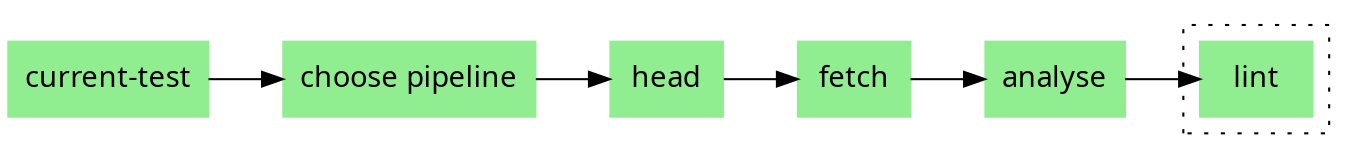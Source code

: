 digraph pipeline {
  graph [fontname="ui-system,sans-serif"]
  node [fontname="ui-system,sans-serif",shape="box"]
  edge [fontname="ui-system,sans-serif"]
  rankdir=LR
  n3 [label="current-test",color="#90ee90",fillcolor="#90ee90",style="filled"]
  n2 [label="choose pipeline",color="#90ee90",fillcolor="#90ee90",style="filled"]
  n9 [label="head",color="#90ee90",fillcolor="#90ee90",style="filled"]
  n8 [label="fetch",color="#90ee90",fillcolor="#90ee90",style="filled"]
  n7 [label="analyse",color="#90ee90",fillcolor="#90ee90",style="filled"]
  subgraph cluster_4 {label=""
  style="dotted"n12 [label="lint",color="#90ee90",fillcolor="#90ee90",style="filled"]
  }
  n7 -> n12
  n8 -> n7
  n9 -> n8
  n2 -> n9
  n3 -> n2
  }
